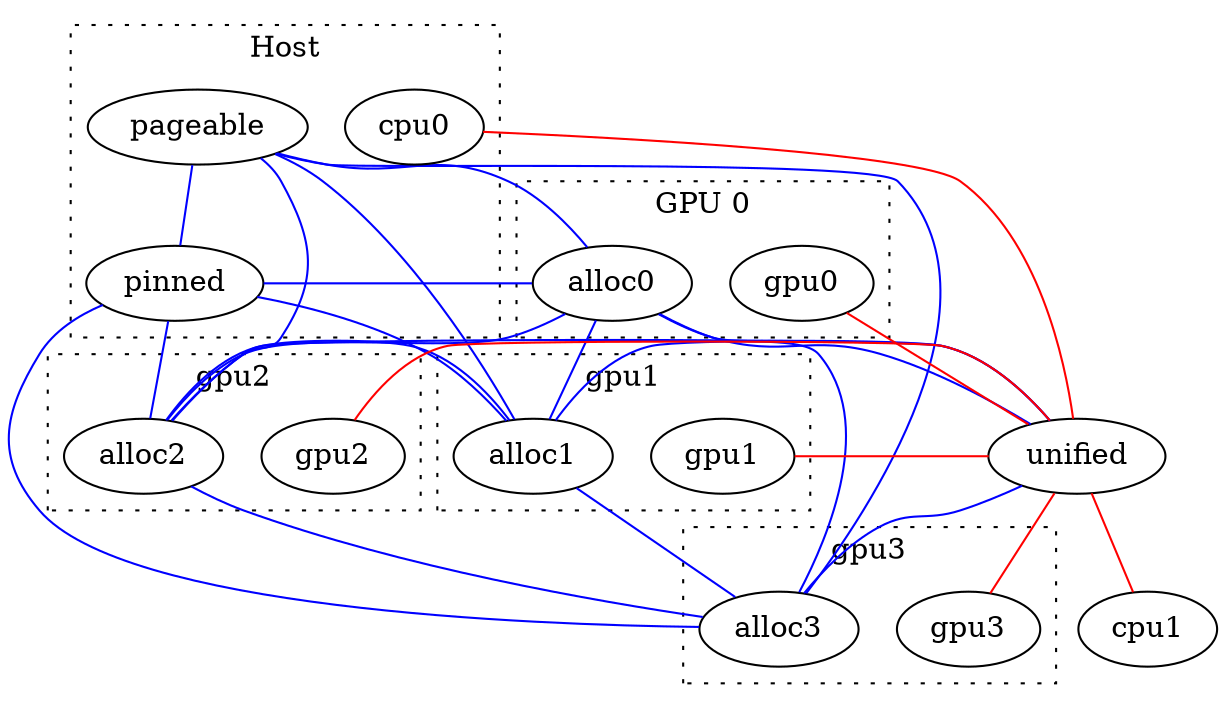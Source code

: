 graph G {

    //ratio=fill;
    //ranksep=1.5;
    //nodesep=0.25;

    subgraph cluster_gpu0 { label="GPU 0";
        alloc0;
        gpu0;
        graph[style=dotted];
    }

    subgraph cluster_gpu1 { label="gpu1";
        alloc1;
        gpu1;
        graph[style=dotted];
    }

    subgraph cluster_gpu2 { label="gpu2";
        alloc2;
        gpu2;
        graph[style=dotted];
    }

    subgraph cluster_gpu3 { label="gpu3";
        alloc3;
        gpu3;
        graph[style=dotted];
    }

    subgraph cluster_host { label="Host";
        pinned;
        pageable;
        cpu0;
        graph[style=dotted];
    }

    // cuda memcpy
    alloc0 -- alloc1 [color = blue];
    alloc0 -- alloc2 [color = blue];
    alloc0 -- alloc3 [color = blue];
    alloc1 -- alloc2 [color = blue];
    alloc1 -- alloc3 [color = blue];
    alloc2 -- alloc3 [color = blue];
    alloc0 -- unified [color = blue];
    alloc1 -- unified [color = blue];
    alloc2 -- unified [color = blue];
    alloc3 -- unified [color = blue];
    pinned -- alloc0 [color = blue];
    pinned -- alloc1 [color = blue];
    pinned -- alloc2 [color = blue];
    pinned -- alloc3 [color = blue];
    pageable -- alloc0 [color = blue];
    pageable -- alloc1 [color = blue];
    pageable -- alloc2 [color = blue];
    pageable -- alloc3 [color = blue];
    pageable -- pinned [color = blue];

    // unified
    unified -- gpu0 [color = red];
    unified -- gpu1 [color = red];
    unified -- gpu2 [color = red];
    unified -- gpu3 [color = red];
    unified -- cpu0 [color = red];
    unified -- cpu1 [color = red];
}